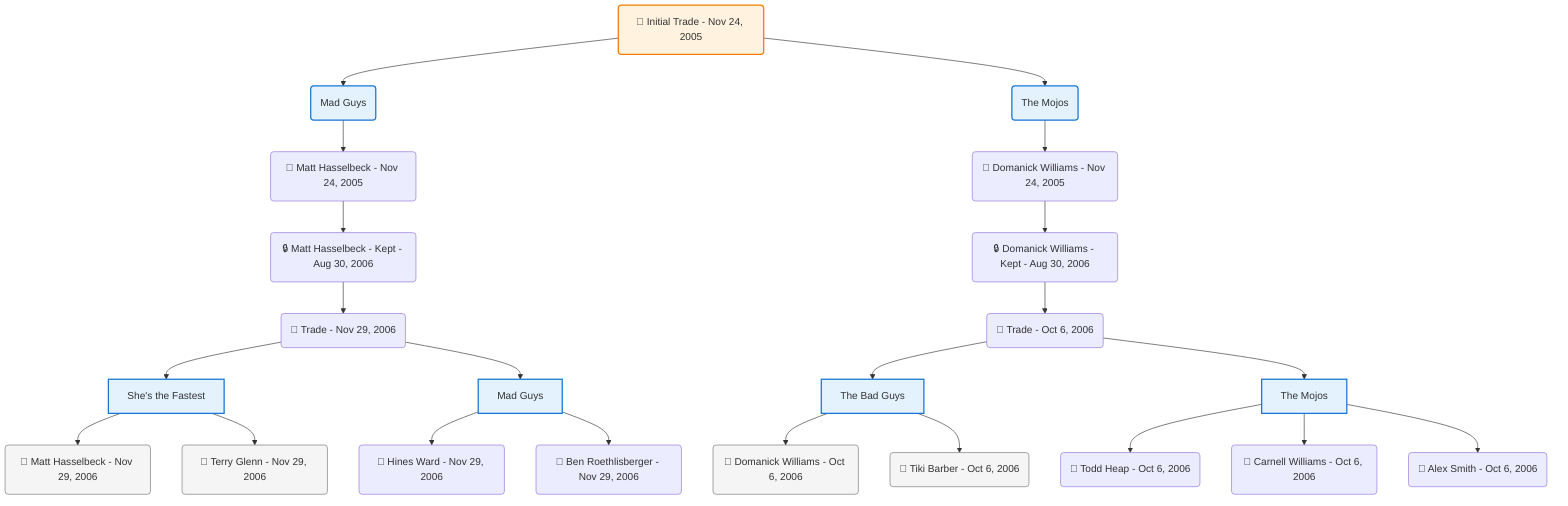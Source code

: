 flowchart TD

    TRADE_MAIN("🔄 Initial Trade - Nov 24, 2005")
    TEAM_1("Mad Guys")
    TEAM_2("The Mojos")
    NODE_9e084c5c-2314-4bb4-9e41-33343f20a9d9("🔄 Matt Hasselbeck - Nov 24, 2005")
    NODE_b888b7e3-dbf0-4fac-958e-aa2585e924e6("🔒 Matt Hasselbeck - Kept - Aug 30, 2006")
    TRADE_06fb8c3a-33af-4b79-ab48-d50c700a376b_3("🔄 Trade - Nov 29, 2006")
    TEAM_4449259f-64af-44fd-9235-1facc0926234_4["She's the Fastest"]
    NODE_ba802b4a-92bf-43a5-ba4e-92405ba533ed("🔄 Matt Hasselbeck - Nov 29, 2006")
    NODE_26eb6b05-5762-4b25-8cba-d62d74e4bc48("🔄 Terry Glenn - Nov 29, 2006")
    TEAM_f5908944-6efd-40eb-af54-6c53004e0e2f_5["Mad Guys"]
    NODE_bdd103d9-e937-4bd8-b04e-546096a292a3("🔄 Hines Ward - Nov 29, 2006")
    NODE_58f26ffa-7c76-48c0-a511-e4ad4db00d53("🔄 Ben Roethlisberger - Nov 29, 2006")
    NODE_b801c8b6-68b5-43e1-b684-d322abd4f0df("🔄 Domanick Williams - Nov 24, 2005")
    NODE_4d8ba96f-4d06-47e5-a943-dc683692b644("🔒 Domanick Williams - Kept - Aug 30, 2006")
    TRADE_0dbfafdb-2985-4837-abb6-429b8ad3f91c_6("🔄 Trade - Oct 6, 2006")
    TEAM_b2220d1a-ff75-4622-9757-09978901110f_7["The Bad Guys"]
    NODE_1ca513a3-4529-474d-bb11-75329be4fb57("🔄 Domanick Williams - Oct 6, 2006")
    NODE_16596f91-3ff7-4052-9a5d-c2706e97e8d2("🔄 Tiki Barber - Oct 6, 2006")
    TEAM_bbe2d0ad-54cf-4c22-be82-b2a5f262a157_8["The Mojos"]
    NODE_33f474a2-05ff-42fa-9c12-a8e4886a1beb("🔄 Todd Heap - Oct 6, 2006")
    NODE_2fb38eab-3f9b-4adf-9ca6-ad8d6f4a428f("🔄 Carnell Williams - Oct 6, 2006")
    NODE_684c2bfd-9996-4e0c-b7c8-fb86669287aa("🔄 Alex Smith - Oct 6, 2006")

    TRADE_MAIN --> TEAM_1
    TRADE_MAIN --> TEAM_2
    TEAM_1 --> NODE_9e084c5c-2314-4bb4-9e41-33343f20a9d9
    NODE_9e084c5c-2314-4bb4-9e41-33343f20a9d9 --> NODE_b888b7e3-dbf0-4fac-958e-aa2585e924e6
    NODE_b888b7e3-dbf0-4fac-958e-aa2585e924e6 --> TRADE_06fb8c3a-33af-4b79-ab48-d50c700a376b_3
    TRADE_06fb8c3a-33af-4b79-ab48-d50c700a376b_3 --> TEAM_4449259f-64af-44fd-9235-1facc0926234_4
    TEAM_4449259f-64af-44fd-9235-1facc0926234_4 --> NODE_ba802b4a-92bf-43a5-ba4e-92405ba533ed
    TEAM_4449259f-64af-44fd-9235-1facc0926234_4 --> NODE_26eb6b05-5762-4b25-8cba-d62d74e4bc48
    TRADE_06fb8c3a-33af-4b79-ab48-d50c700a376b_3 --> TEAM_f5908944-6efd-40eb-af54-6c53004e0e2f_5
    TEAM_f5908944-6efd-40eb-af54-6c53004e0e2f_5 --> NODE_bdd103d9-e937-4bd8-b04e-546096a292a3
    TEAM_f5908944-6efd-40eb-af54-6c53004e0e2f_5 --> NODE_58f26ffa-7c76-48c0-a511-e4ad4db00d53
    TEAM_2 --> NODE_b801c8b6-68b5-43e1-b684-d322abd4f0df
    NODE_b801c8b6-68b5-43e1-b684-d322abd4f0df --> NODE_4d8ba96f-4d06-47e5-a943-dc683692b644
    NODE_4d8ba96f-4d06-47e5-a943-dc683692b644 --> TRADE_0dbfafdb-2985-4837-abb6-429b8ad3f91c_6
    TRADE_0dbfafdb-2985-4837-abb6-429b8ad3f91c_6 --> TEAM_b2220d1a-ff75-4622-9757-09978901110f_7
    TEAM_b2220d1a-ff75-4622-9757-09978901110f_7 --> NODE_1ca513a3-4529-474d-bb11-75329be4fb57
    TEAM_b2220d1a-ff75-4622-9757-09978901110f_7 --> NODE_16596f91-3ff7-4052-9a5d-c2706e97e8d2
    TRADE_0dbfafdb-2985-4837-abb6-429b8ad3f91c_6 --> TEAM_bbe2d0ad-54cf-4c22-be82-b2a5f262a157_8
    TEAM_bbe2d0ad-54cf-4c22-be82-b2a5f262a157_8 --> NODE_33f474a2-05ff-42fa-9c12-a8e4886a1beb
    TEAM_bbe2d0ad-54cf-4c22-be82-b2a5f262a157_8 --> NODE_2fb38eab-3f9b-4adf-9ca6-ad8d6f4a428f
    TEAM_bbe2d0ad-54cf-4c22-be82-b2a5f262a157_8 --> NODE_684c2bfd-9996-4e0c-b7c8-fb86669287aa

    %% Node styling
    classDef teamNode fill:#e3f2fd,stroke:#1976d2,stroke-width:2px
    classDef tradeNode fill:#fff3e0,stroke:#f57c00,stroke-width:2px
    classDef playerNode fill:#f3e5f5,stroke:#7b1fa2,stroke-width:1px
    classDef nonRootPlayerNode fill:#f5f5f5,stroke:#757575,stroke-width:1px
    classDef endNode fill:#ffebee,stroke:#c62828,stroke-width:2px
    classDef waiverNode fill:#e8f5e8,stroke:#388e3c,stroke-width:2px
    classDef championshipNode fill:#fff9c4,stroke:#f57f17,stroke-width:3px

    class TEAM_1,TEAM_2,TEAM_4449259f-64af-44fd-9235-1facc0926234_4,TEAM_f5908944-6efd-40eb-af54-6c53004e0e2f_5,TEAM_b2220d1a-ff75-4622-9757-09978901110f_7,TEAM_bbe2d0ad-54cf-4c22-be82-b2a5f262a157_8 teamNode
    class NODE_ba802b4a-92bf-43a5-ba4e-92405ba533ed,NODE_26eb6b05-5762-4b25-8cba-d62d74e4bc48,NODE_1ca513a3-4529-474d-bb11-75329be4fb57,NODE_16596f91-3ff7-4052-9a5d-c2706e97e8d2 nonRootPlayerNode
    class TRADE_MAIN tradeNode